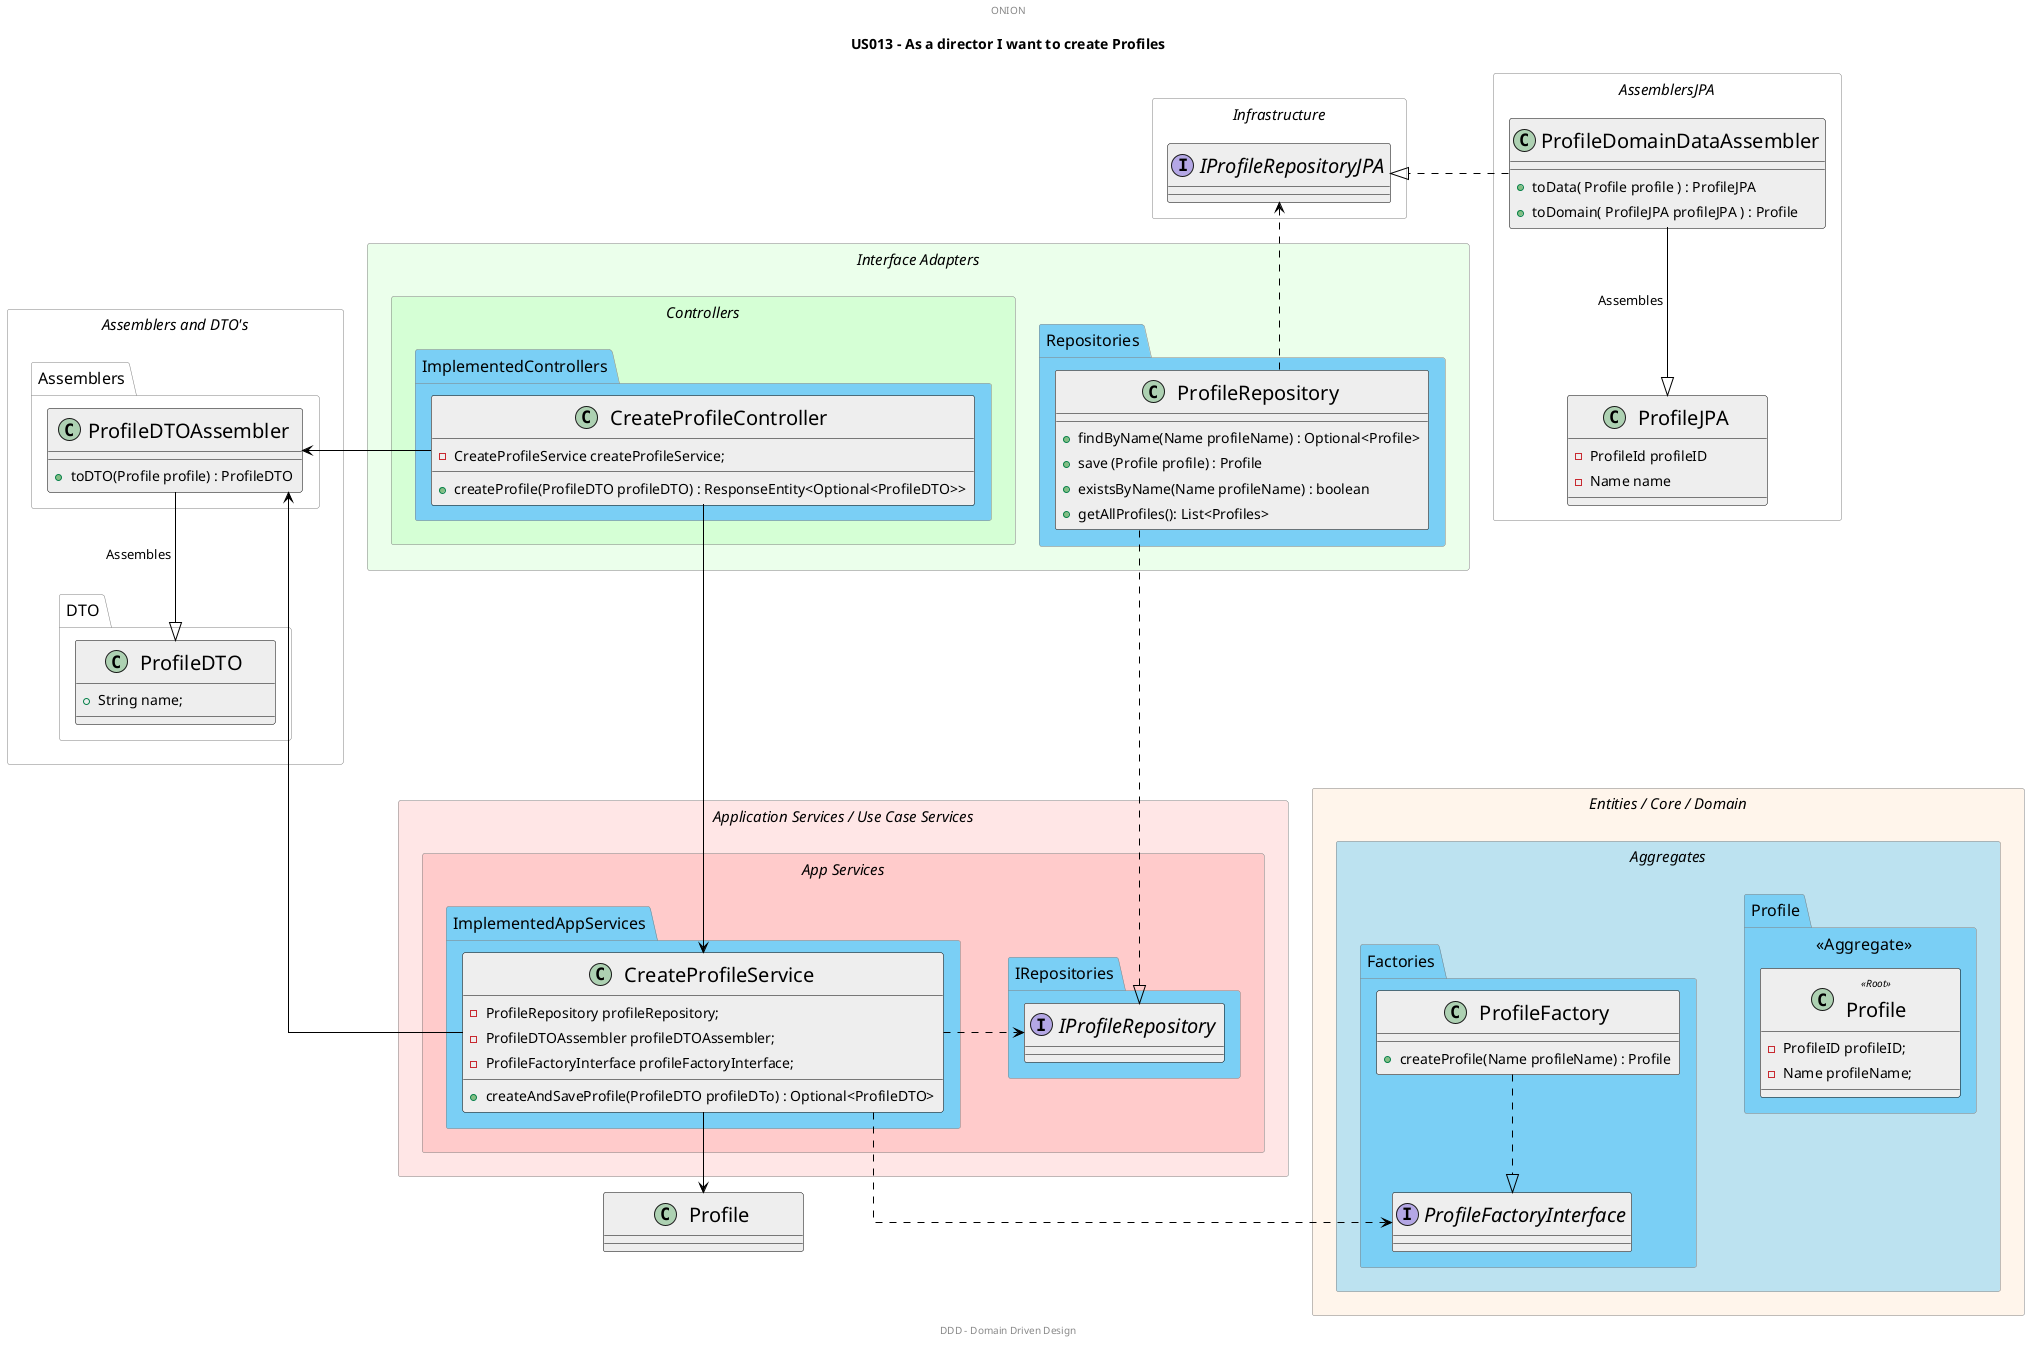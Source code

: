 @startuml
'https://plantuml.com/class-diagram

'######################
'######################  start config
skinparam linetype ortho
'hide circle

skinparam minClassWidth 200
skinparam nodesep 80
skinparam ranksep 20
skinparam padding 3

skinparam package  {
    BackgroundColor white
    BorderColor grey
    shadowing false
    FontStyle normal
    FontSize 16
    borderThickness 0.5
    fontColor #000
}

skinparam legend {
    backgroundColor white
    borderColor white
    shadowing false
    FontStyle normal
    FontSize 12
    borderThickness 0.5
    fontColor black
    padding 0
    DesignedBorderColor white
}

skinparam class {
    stereotypeFontSize 10
    fontSize 20
    fontName Helvetica

    arrowColor black
    arrowThickness 1
    attributeIconSize 10

    borderColor black
    borderThickness 0.5
    backgroundColor #eee


}

skinparam entity {
    backgroundColor red
    borderColor black
    borderThickness 0.5

}

skinparam rectangle {
    shadowing false
    fontSize 15
    textAlignment left
    fontStyle italic
    stereotypeFontSize 10
    borderThickness 0.5

}

'TITLE ON TOP
title US013 - As a director I want to create Profiles

'HEADER FOOTER DESCRIPTIONS
center header ONION
center footer DDD - Domain Driven Design

'###################### end config
'######################

rectangle "AssemblersJPA" {

    class "ProfileDomainDataAssembler" {
        + toData( Profile profile ) : ProfileJPA
        + toDomain( ProfileJPA profileJPA ) : Profile
    }

    class ProfileJPA {

        - ProfileId profileID
        - Name name
    }
}

rectangle "Infrastructure" {

        interface IProfileRepositoryJPA {
        }
}


rectangle "Interface Adapters" #C0FFC050  {

      rectangle "Controllers" #C0FFC080  {

          package "ImplementedControllers" #7acff5  {

            class CreateProfileController {
                - CreateProfileService createProfileService;
                + createProfile(ProfileDTO profileDTO) : ResponseEntity<Optional<ProfileDTO>>
            }
          }
}
          package "Repositories" #7acff5  {

            class ProfileRepository {
                + findByName(Name profileName) : Optional<Profile>
                + save (Profile profile) : Profile
                + existsByName(Name profileName) : boolean
                + getAllProfiles(): List<Profiles>
            }

          }

      }



rectangle "Application Services / Use Case Services" #FFAFAF50  {

rectangle "App Services" #FFAFAF80  {

          package "ImplementedAppServices" #7acff5  {

            class CreateProfileService {
                - ProfileRepository profileRepository;
                - ProfileDTOAssembler profileDTOAssembler;
                - ProfileFactoryInterface profileFactoryInterface;
                + createAndSaveProfile(ProfileDTO profileDTo) : Optional<ProfileDTO>
            }
          }

          package "IRepositories" #7acff5 {

            interface IProfileRepository
          }

      }

}

rectangle "Assemblers and DTO's" {

        package "Assemblers" {

            class ProfileDTOAssembler {
                + toDTO(Profile profile) : ProfileDTO
            }
        }

        package "DTO" {

            class ProfileDTO {
                + String name;

            }
        }
}

rectangle "Entities / Core / Domain" #FFE0C050  {

    rectangle "Aggregates" #7acff580  {

        package "Profile" <<Aggregate>> #7acff5 {

            class Profile <<Root>> {
                - ProfileID profileID;
                - Name profileName;
        }


        }

        package "Factories" #7acff5 {

            interface ProfileFactoryInterface {

            }

            class ProfileFactory {
                + createProfile(Name profileName) : Profile
            }

        }
    }




}

CreateProfileController -down-> CreateProfileService

CreateProfileController -left-> ProfileDTOAssembler

CreateProfileService --left-> ProfileDTOAssembler

ProfileDTOAssembler --down|> ProfileDTO : Assembles

CreateProfileService ..right.> IProfileRepository

ProfileRepository ..down.|> IProfileRepository

ProfileRepository .up.> IProfileRepositoryJPA

"ProfileDomainDataAssembler" ..right.|> IProfileRepositoryJPA

"ProfileDomainDataAssembler" --down|>  ProfileJPA : Assembles

ProfileFactory ..|> ProfileFactoryInterface

CreateProfileService ..> ProfileFactoryInterface

CreateProfileService --> Profile


@enduml